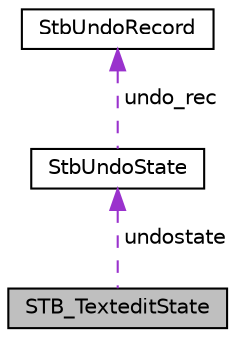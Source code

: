 digraph "STB_TexteditState"
{
 // LATEX_PDF_SIZE
  edge [fontname="Helvetica",fontsize="10",labelfontname="Helvetica",labelfontsize="10"];
  node [fontname="Helvetica",fontsize="10",shape=record];
  Node1 [label="STB_TexteditState",height=0.2,width=0.4,color="black", fillcolor="grey75", style="filled", fontcolor="black",tooltip=" "];
  Node2 -> Node1 [dir="back",color="darkorchid3",fontsize="10",style="dashed",label=" undostate" ,fontname="Helvetica"];
  Node2 [label="StbUndoState",height=0.2,width=0.4,color="black", fillcolor="white", style="filled",URL="$struct_stb_undo_state.html",tooltip=" "];
  Node3 -> Node2 [dir="back",color="darkorchid3",fontsize="10",style="dashed",label=" undo_rec" ,fontname="Helvetica"];
  Node3 [label="StbUndoRecord",height=0.2,width=0.4,color="black", fillcolor="white", style="filled",URL="$struct_stb_undo_record.html",tooltip=" "];
}
